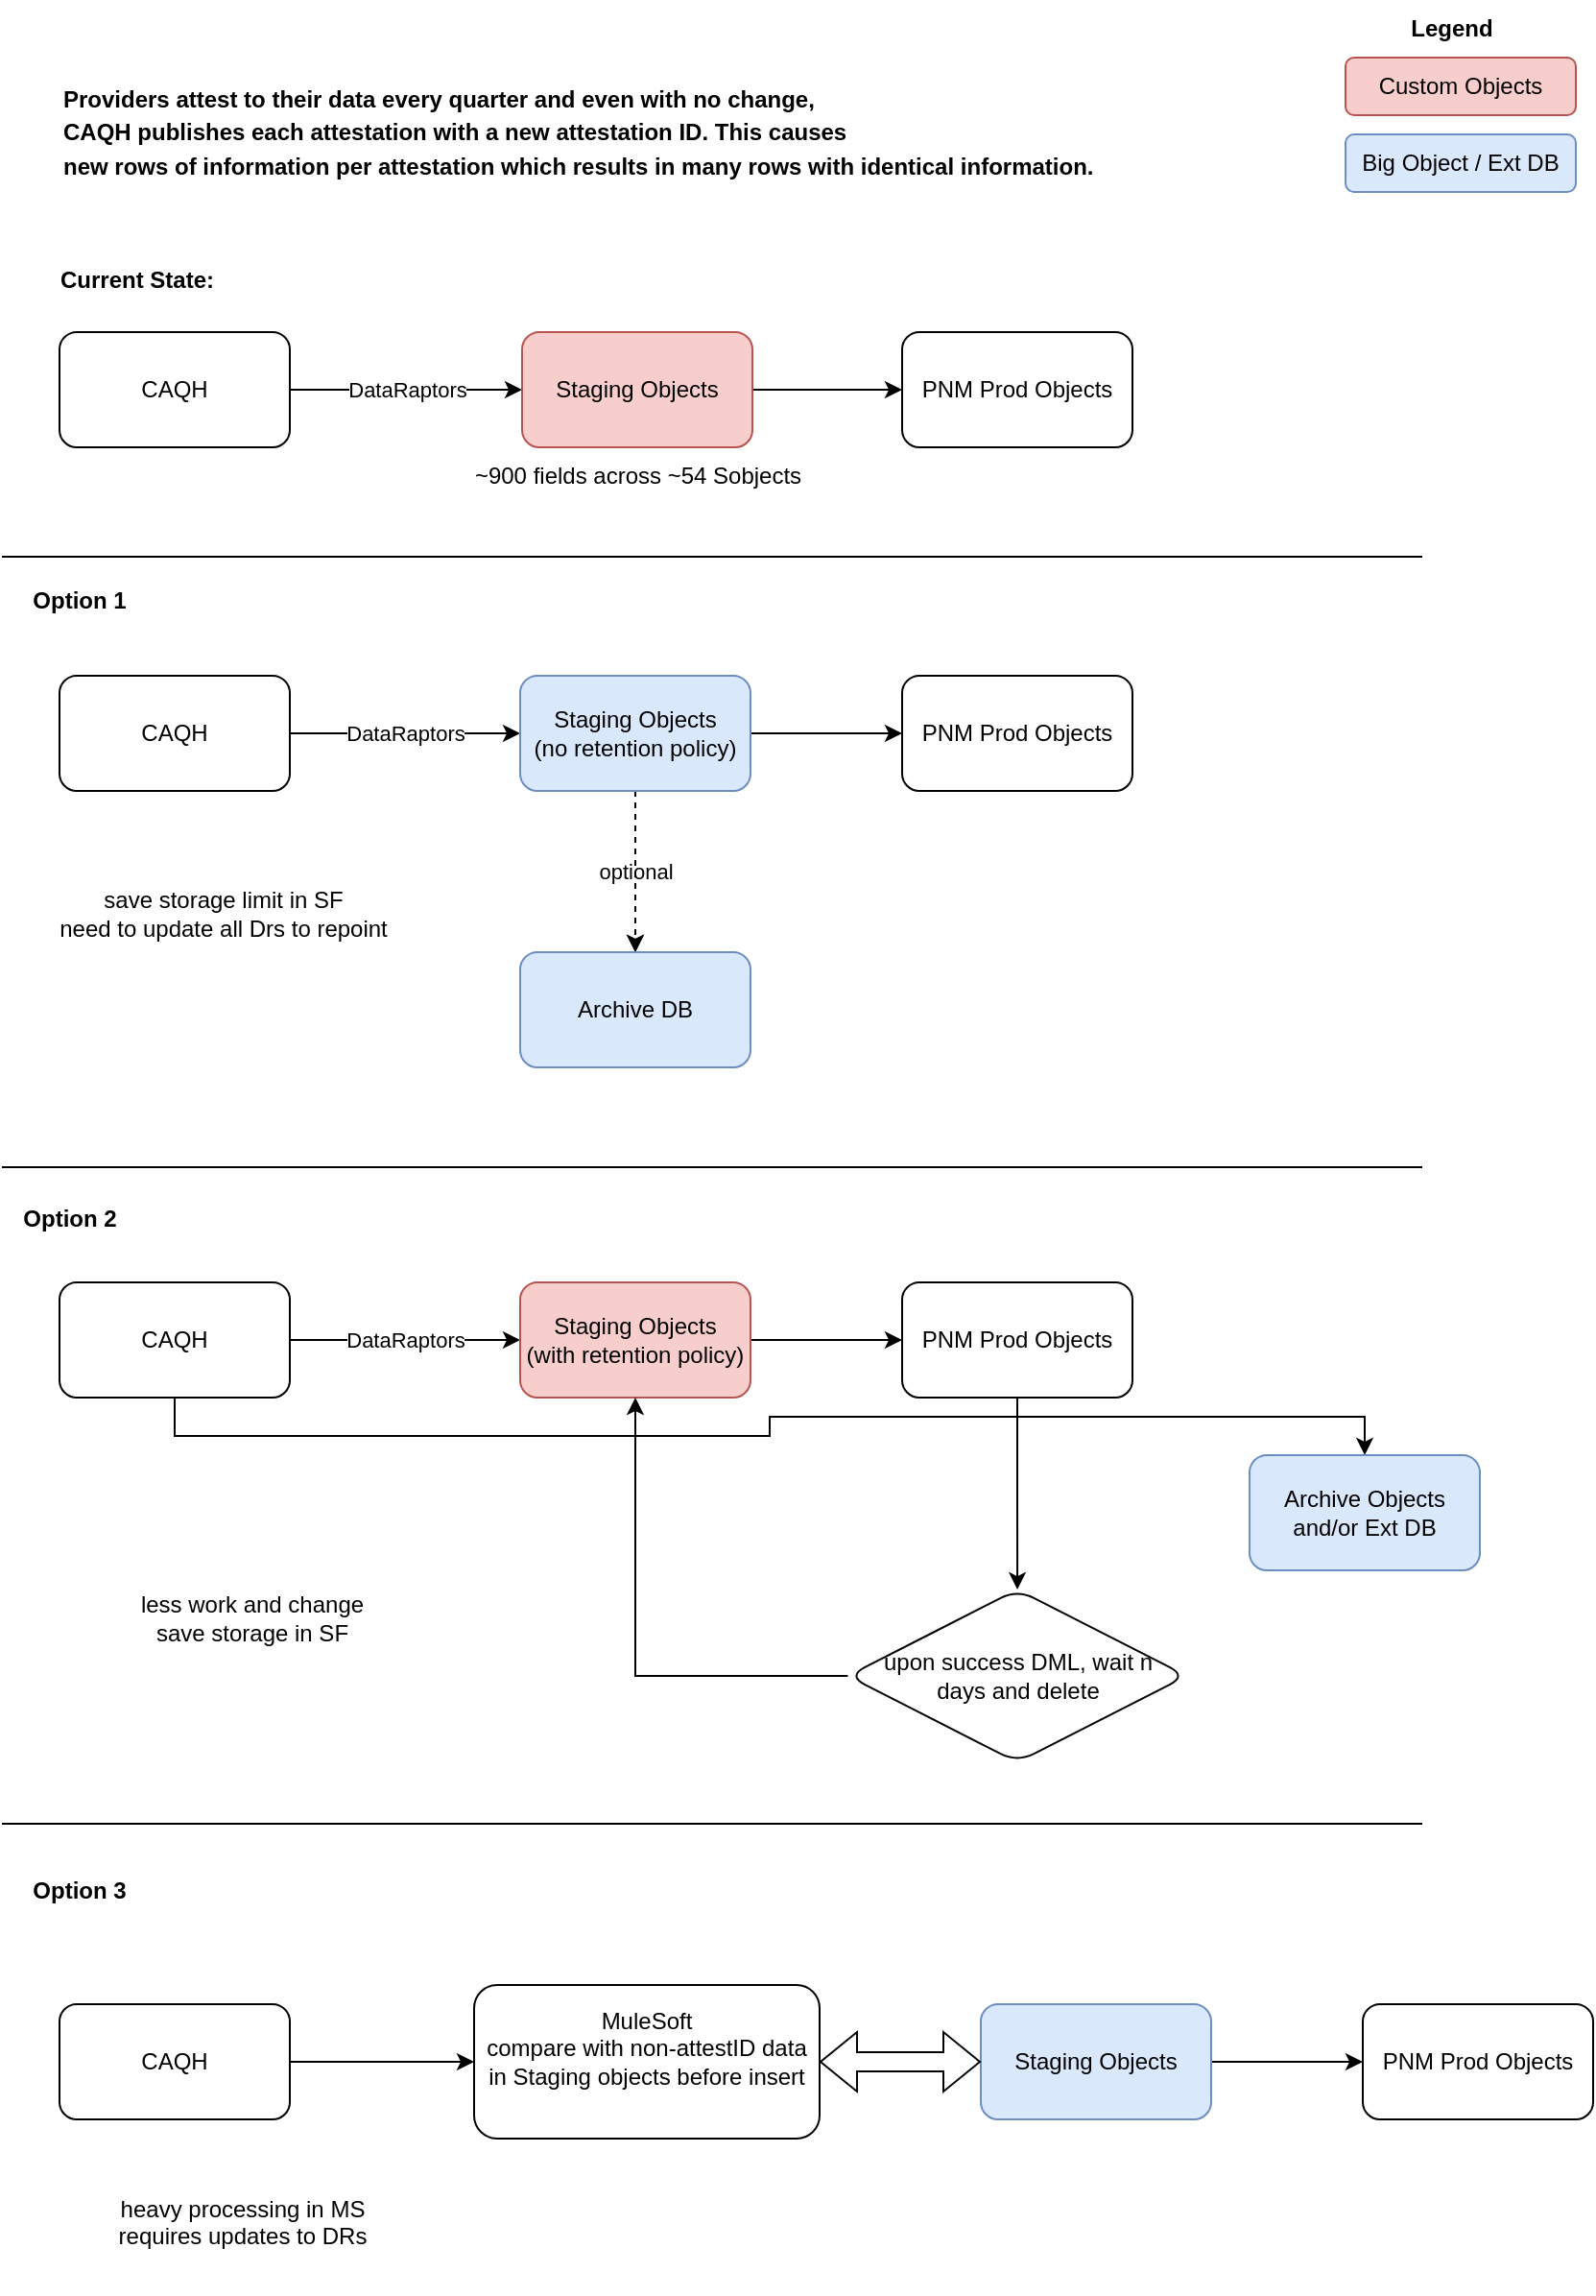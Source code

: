 <mxfile version="24.7.2" type="github">
  <diagram name="Page-1" id="LS8qlfN2t4GBDAO74IhN">
    <mxGraphModel dx="1434" dy="866" grid="1" gridSize="10" guides="1" tooltips="1" connect="1" arrows="1" fold="1" page="1" pageScale="1" pageWidth="850" pageHeight="1100" math="0" shadow="0">
      <root>
        <mxCell id="0" />
        <mxCell id="1" parent="0" />
        <mxCell id="9D3kddcFtgOKqC1xsIAe-3" value="DataRaptors" style="edgeStyle=orthogonalEdgeStyle;rounded=0;orthogonalLoop=1;jettySize=auto;html=1;" parent="1" source="9D3kddcFtgOKqC1xsIAe-1" target="9D3kddcFtgOKqC1xsIAe-2" edge="1">
          <mxGeometry relative="1" as="geometry" />
        </mxCell>
        <mxCell id="9D3kddcFtgOKqC1xsIAe-1" value="CAQH" style="rounded=1;whiteSpace=wrap;html=1;" parent="1" vertex="1">
          <mxGeometry x="40" y="173" width="120" height="60" as="geometry" />
        </mxCell>
        <mxCell id="9D3kddcFtgOKqC1xsIAe-29" style="edgeStyle=orthogonalEdgeStyle;rounded=0;orthogonalLoop=1;jettySize=auto;html=1;exitX=1;exitY=0.5;exitDx=0;exitDy=0;entryX=0;entryY=0.5;entryDx=0;entryDy=0;" parent="1" source="9D3kddcFtgOKqC1xsIAe-2" target="9D3kddcFtgOKqC1xsIAe-4" edge="1">
          <mxGeometry relative="1" as="geometry" />
        </mxCell>
        <mxCell id="9D3kddcFtgOKqC1xsIAe-2" value="Staging Objects" style="whiteSpace=wrap;html=1;rounded=1;fillColor=#f8cecc;strokeColor=#b85450;" parent="1" vertex="1">
          <mxGeometry x="281" y="173" width="120" height="60" as="geometry" />
        </mxCell>
        <mxCell id="9D3kddcFtgOKqC1xsIAe-4" value="PNM Prod Objects" style="whiteSpace=wrap;html=1;rounded=1;" parent="1" vertex="1">
          <mxGeometry x="479" y="173" width="120" height="60" as="geometry" />
        </mxCell>
        <mxCell id="9D3kddcFtgOKqC1xsIAe-8" value="" style="endArrow=none;html=1;rounded=0;" parent="1" edge="1">
          <mxGeometry width="50" height="50" relative="1" as="geometry">
            <mxPoint x="10" y="290" as="sourcePoint" />
            <mxPoint x="750" y="290" as="targetPoint" />
          </mxGeometry>
        </mxCell>
        <mxCell id="9D3kddcFtgOKqC1xsIAe-11" value="DataRaptors" style="edgeStyle=orthogonalEdgeStyle;rounded=0;orthogonalLoop=1;jettySize=auto;html=1;" parent="1" source="9D3kddcFtgOKqC1xsIAe-12" target="9D3kddcFtgOKqC1xsIAe-14" edge="1">
          <mxGeometry relative="1" as="geometry">
            <mxPoint as="offset" />
          </mxGeometry>
        </mxCell>
        <mxCell id="9D3kddcFtgOKqC1xsIAe-12" value="CAQH" style="rounded=1;whiteSpace=wrap;html=1;" parent="1" vertex="1">
          <mxGeometry x="40" y="352" width="120" height="60" as="geometry" />
        </mxCell>
        <mxCell id="9D3kddcFtgOKqC1xsIAe-13" value="" style="edgeStyle=orthogonalEdgeStyle;rounded=0;orthogonalLoop=1;jettySize=auto;html=1;" parent="1" source="9D3kddcFtgOKqC1xsIAe-14" target="9D3kddcFtgOKqC1xsIAe-15" edge="1">
          <mxGeometry relative="1" as="geometry" />
        </mxCell>
        <mxCell id="5-2Y4VL_QeHb5pzCCtch-17" value="optional" style="edgeStyle=orthogonalEdgeStyle;rounded=0;orthogonalLoop=1;jettySize=auto;html=1;entryX=0.5;entryY=0;entryDx=0;entryDy=0;dashed=1;" edge="1" parent="1" source="9D3kddcFtgOKqC1xsIAe-14" target="5-2Y4VL_QeHb5pzCCtch-11">
          <mxGeometry relative="1" as="geometry" />
        </mxCell>
        <mxCell id="5-2Y4VL_QeHb5pzCCtch-12" value="" style="edgeStyle=orthogonalEdgeStyle;rounded=0;orthogonalLoop=1;jettySize=auto;html=1;dashed=1;" edge="1" parent="1" source="9D3kddcFtgOKqC1xsIAe-14" target="5-2Y4VL_QeHb5pzCCtch-11">
          <mxGeometry relative="1" as="geometry" />
        </mxCell>
        <mxCell id="9D3kddcFtgOKqC1xsIAe-14" value="Staging Objects&lt;div&gt;(no retention policy)&lt;/div&gt;" style="whiteSpace=wrap;html=1;rounded=1;fillColor=#dae8fc;strokeColor=#6c8ebf;" parent="1" vertex="1">
          <mxGeometry x="280" y="352" width="120" height="60" as="geometry" />
        </mxCell>
        <mxCell id="9D3kddcFtgOKqC1xsIAe-15" value="PNM Prod Objects" style="whiteSpace=wrap;html=1;rounded=1;" parent="1" vertex="1">
          <mxGeometry x="479" y="352" width="120" height="60" as="geometry" />
        </mxCell>
        <mxCell id="9D3kddcFtgOKqC1xsIAe-16" value="Custom Objects" style="rounded=1;whiteSpace=wrap;html=1;fillColor=#f8cecc;strokeColor=#b85450;" parent="1" vertex="1">
          <mxGeometry x="710" y="30" width="120" height="30" as="geometry" />
        </mxCell>
        <mxCell id="9D3kddcFtgOKqC1xsIAe-17" value="Big Object / Ext DB" style="rounded=1;whiteSpace=wrap;html=1;fillColor=#dae8fc;strokeColor=#6c8ebf;" parent="1" vertex="1">
          <mxGeometry x="710" y="70" width="120" height="30" as="geometry" />
        </mxCell>
        <mxCell id="9D3kddcFtgOKqC1xsIAe-18" value="" style="endArrow=none;html=1;rounded=0;" parent="1" edge="1">
          <mxGeometry width="50" height="50" relative="1" as="geometry">
            <mxPoint x="10" y="608" as="sourcePoint" />
            <mxPoint x="750" y="608" as="targetPoint" />
          </mxGeometry>
        </mxCell>
        <mxCell id="9D3kddcFtgOKqC1xsIAe-19" value="DataRaptors" style="edgeStyle=orthogonalEdgeStyle;rounded=0;orthogonalLoop=1;jettySize=auto;html=1;" parent="1" source="9D3kddcFtgOKqC1xsIAe-20" target="9D3kddcFtgOKqC1xsIAe-22" edge="1">
          <mxGeometry relative="1" as="geometry">
            <mxPoint as="offset" />
          </mxGeometry>
        </mxCell>
        <mxCell id="5-2Y4VL_QeHb5pzCCtch-19" style="edgeStyle=orthogonalEdgeStyle;rounded=0;orthogonalLoop=1;jettySize=auto;html=1;exitX=0.5;exitY=1;exitDx=0;exitDy=0;" edge="1" parent="1" source="9D3kddcFtgOKqC1xsIAe-20" target="9D3kddcFtgOKqC1xsIAe-26">
          <mxGeometry relative="1" as="geometry" />
        </mxCell>
        <mxCell id="9D3kddcFtgOKqC1xsIAe-20" value="CAQH" style="rounded=1;whiteSpace=wrap;html=1;" parent="1" vertex="1">
          <mxGeometry x="40" y="668" width="120" height="60" as="geometry" />
        </mxCell>
        <mxCell id="9D3kddcFtgOKqC1xsIAe-21" value="" style="edgeStyle=orthogonalEdgeStyle;rounded=0;orthogonalLoop=1;jettySize=auto;html=1;" parent="1" source="9D3kddcFtgOKqC1xsIAe-22" target="9D3kddcFtgOKqC1xsIAe-23" edge="1">
          <mxGeometry relative="1" as="geometry" />
        </mxCell>
        <mxCell id="9D3kddcFtgOKqC1xsIAe-22" value="Staging Objects&lt;div&gt;(with retention policy)&lt;/div&gt;" style="whiteSpace=wrap;html=1;rounded=1;fillColor=#f8cecc;strokeColor=#b85450;" parent="1" vertex="1">
          <mxGeometry x="280" y="668" width="120" height="60" as="geometry" />
        </mxCell>
        <mxCell id="9D3kddcFtgOKqC1xsIAe-25" value="" style="edgeStyle=orthogonalEdgeStyle;rounded=0;orthogonalLoop=1;jettySize=auto;html=1;exitX=0.5;exitY=1;exitDx=0;exitDy=0;" parent="1" source="9D3kddcFtgOKqC1xsIAe-23" target="9D3kddcFtgOKqC1xsIAe-24" edge="1">
          <mxGeometry relative="1" as="geometry" />
        </mxCell>
        <mxCell id="9D3kddcFtgOKqC1xsIAe-23" value="PNM Prod Objects" style="whiteSpace=wrap;html=1;rounded=1;" parent="1" vertex="1">
          <mxGeometry x="479" y="668" width="120" height="60" as="geometry" />
        </mxCell>
        <mxCell id="9D3kddcFtgOKqC1xsIAe-28" style="edgeStyle=orthogonalEdgeStyle;rounded=0;orthogonalLoop=1;jettySize=auto;html=1;entryX=0.5;entryY=1;entryDx=0;entryDy=0;" parent="1" source="9D3kddcFtgOKqC1xsIAe-24" target="9D3kddcFtgOKqC1xsIAe-22" edge="1">
          <mxGeometry relative="1" as="geometry" />
        </mxCell>
        <mxCell id="9D3kddcFtgOKqC1xsIAe-24" value="upon success DML, wait n days&amp;nbsp;&lt;span style=&quot;background-color: initial;&quot;&gt;and delete&lt;/span&gt;" style="rhombus;whiteSpace=wrap;html=1;rounded=1;" parent="1" vertex="1">
          <mxGeometry x="450.75" y="828" width="176.5" height="90" as="geometry" />
        </mxCell>
        <mxCell id="9D3kddcFtgOKqC1xsIAe-26" value="Archive Objects and/or Ext DB" style="whiteSpace=wrap;html=1;rounded=1;fillColor=#dae8fc;strokeColor=#6c8ebf;" parent="1" vertex="1">
          <mxGeometry x="660" y="758" width="120" height="60" as="geometry" />
        </mxCell>
        <mxCell id="9D3kddcFtgOKqC1xsIAe-30" value="Current State:" style="text;html=1;align=center;verticalAlign=middle;resizable=0;points=[];autosize=1;strokeColor=none;fillColor=none;fontStyle=1" parent="1" vertex="1">
          <mxGeometry x="30" y="131" width="100" height="30" as="geometry" />
        </mxCell>
        <mxCell id="9D3kddcFtgOKqC1xsIAe-33" value="~900 fields across ~54 Sobjects" style="text;html=1;align=center;verticalAlign=middle;resizable=0;points=[];autosize=1;strokeColor=none;fillColor=none;" parent="1" vertex="1">
          <mxGeometry x="246" y="233" width="190" height="30" as="geometry" />
        </mxCell>
        <mxCell id="5-2Y4VL_QeHb5pzCCtch-8" style="edgeStyle=orthogonalEdgeStyle;rounded=0;orthogonalLoop=1;jettySize=auto;html=1;" edge="1" parent="1" source="5-2Y4VL_QeHb5pzCCtch-3" target="5-2Y4VL_QeHb5pzCCtch-7">
          <mxGeometry relative="1" as="geometry" />
        </mxCell>
        <mxCell id="5-2Y4VL_QeHb5pzCCtch-3" value="CAQH" style="rounded=1;whiteSpace=wrap;html=1;" vertex="1" parent="1">
          <mxGeometry x="40" y="1044" width="120" height="60" as="geometry" />
        </mxCell>
        <mxCell id="5-2Y4VL_QeHb5pzCCtch-4" value="" style="edgeStyle=orthogonalEdgeStyle;rounded=0;orthogonalLoop=1;jettySize=auto;html=1;" edge="1" parent="1" source="5-2Y4VL_QeHb5pzCCtch-5" target="5-2Y4VL_QeHb5pzCCtch-6">
          <mxGeometry relative="1" as="geometry" />
        </mxCell>
        <mxCell id="5-2Y4VL_QeHb5pzCCtch-5" value="Staging Objects" style="whiteSpace=wrap;html=1;rounded=1;fillColor=#dae8fc;strokeColor=#6c8ebf;" vertex="1" parent="1">
          <mxGeometry x="520" y="1044" width="120" height="60" as="geometry" />
        </mxCell>
        <mxCell id="5-2Y4VL_QeHb5pzCCtch-6" value="PNM Prod Objects" style="whiteSpace=wrap;html=1;rounded=1;" vertex="1" parent="1">
          <mxGeometry x="719" y="1044" width="120" height="60" as="geometry" />
        </mxCell>
        <mxCell id="5-2Y4VL_QeHb5pzCCtch-7" value="MuleSoft&lt;div&gt;compare with non-attestID data in Staging objects before insert&lt;/div&gt;&lt;div&gt;&lt;br&gt;&lt;/div&gt;" style="rounded=1;whiteSpace=wrap;html=1;" vertex="1" parent="1">
          <mxGeometry x="256" y="1034" width="180" height="80" as="geometry" />
        </mxCell>
        <mxCell id="5-2Y4VL_QeHb5pzCCtch-10" value="" style="shape=flexArrow;endArrow=classic;startArrow=classic;html=1;rounded=0;exitX=1;exitY=0.5;exitDx=0;exitDy=0;" edge="1" parent="1" source="5-2Y4VL_QeHb5pzCCtch-7" target="5-2Y4VL_QeHb5pzCCtch-5">
          <mxGeometry width="100" height="100" relative="1" as="geometry">
            <mxPoint x="370" y="1164" as="sourcePoint" />
            <mxPoint x="470" y="1064" as="targetPoint" />
          </mxGeometry>
        </mxCell>
        <mxCell id="5-2Y4VL_QeHb5pzCCtch-11" value="Archive DB" style="whiteSpace=wrap;html=1;fillColor=#dae8fc;strokeColor=#6c8ebf;rounded=1;" vertex="1" parent="1">
          <mxGeometry x="280" y="496" width="120" height="60" as="geometry" />
        </mxCell>
        <mxCell id="5-2Y4VL_QeHb5pzCCtch-13" value="Providers attest to their data every quarter and even with no change,&lt;div style=&quot;line-height: 150%;&quot;&gt;&lt;span style=&quot;background-color: initial;&quot;&gt;CAQH publishes each attestation with a new attestation ID. This causes&lt;/span&gt;&lt;/div&gt;&lt;div style=&quot;line-height: 150%;&quot;&gt;&lt;span style=&quot;background-color: initial;&quot;&gt;new rows of information per attestation which results in many rows with identical information.&lt;/span&gt;&lt;/div&gt;" style="text;html=1;align=left;verticalAlign=middle;resizable=0;points=[];autosize=1;strokeColor=none;fillColor=none;fontStyle=1" vertex="1" parent="1">
          <mxGeometry x="40" y="40" width="510" height="60" as="geometry" />
        </mxCell>
        <mxCell id="5-2Y4VL_QeHb5pzCCtch-14" value="save storage limit in SF&lt;div&gt;need to update all Drs to repoint&lt;/div&gt;" style="text;html=1;align=center;verticalAlign=middle;resizable=0;points=[];autosize=1;strokeColor=none;fillColor=none;" vertex="1" parent="1">
          <mxGeometry x="30" y="456" width="190" height="40" as="geometry" />
        </mxCell>
        <mxCell id="5-2Y4VL_QeHb5pzCCtch-15" value="heavy processing in MS&lt;div&gt;requires updates to DRs&lt;/div&gt;&lt;div&gt;&lt;br&gt;&lt;/div&gt;" style="text;html=1;align=center;verticalAlign=middle;resizable=0;points=[];autosize=1;strokeColor=none;fillColor=none;" vertex="1" parent="1">
          <mxGeometry x="60" y="1135" width="150" height="60" as="geometry" />
        </mxCell>
        <mxCell id="5-2Y4VL_QeHb5pzCCtch-16" value="" style="endArrow=none;html=1;rounded=0;" edge="1" parent="1">
          <mxGeometry width="50" height="50" relative="1" as="geometry">
            <mxPoint x="10" y="950" as="sourcePoint" />
            <mxPoint x="750" y="950" as="targetPoint" />
          </mxGeometry>
        </mxCell>
        <mxCell id="5-2Y4VL_QeHb5pzCCtch-18" value="less work and change&lt;div&gt;save storage in SF&lt;/div&gt;" style="text;html=1;align=center;verticalAlign=middle;resizable=0;points=[];autosize=1;strokeColor=none;fillColor=none;" vertex="1" parent="1">
          <mxGeometry x="70" y="823" width="140" height="40" as="geometry" />
        </mxCell>
        <mxCell id="5-2Y4VL_QeHb5pzCCtch-20" value="&lt;b&gt;Legend&lt;/b&gt;" style="text;html=1;align=center;verticalAlign=middle;resizable=0;points=[];autosize=1;strokeColor=none;fillColor=none;" vertex="1" parent="1">
          <mxGeometry x="730" width="70" height="30" as="geometry" />
        </mxCell>
        <mxCell id="5-2Y4VL_QeHb5pzCCtch-22" value="&lt;b&gt;Option 1&lt;/b&gt;" style="text;html=1;align=center;verticalAlign=middle;resizable=0;points=[];autosize=1;strokeColor=none;fillColor=none;" vertex="1" parent="1">
          <mxGeometry x="15" y="298" width="70" height="30" as="geometry" />
        </mxCell>
        <mxCell id="5-2Y4VL_QeHb5pzCCtch-23" value="&lt;b&gt;Option 2&lt;/b&gt;" style="text;html=1;align=center;verticalAlign=middle;resizable=0;points=[];autosize=1;strokeColor=none;fillColor=none;" vertex="1" parent="1">
          <mxGeometry x="10" y="620" width="70" height="30" as="geometry" />
        </mxCell>
        <mxCell id="5-2Y4VL_QeHb5pzCCtch-24" value="&lt;b&gt;Option 3&lt;/b&gt;" style="text;html=1;align=center;verticalAlign=middle;resizable=0;points=[];autosize=1;strokeColor=none;fillColor=none;" vertex="1" parent="1">
          <mxGeometry x="15" y="970" width="70" height="30" as="geometry" />
        </mxCell>
      </root>
    </mxGraphModel>
  </diagram>
</mxfile>
